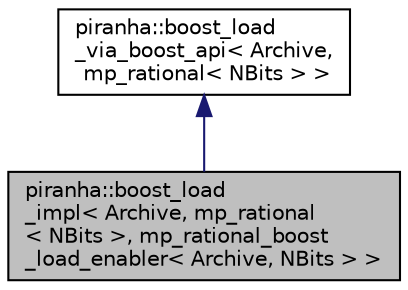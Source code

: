 digraph "piranha::boost_load_impl&lt; Archive, mp_rational&lt; NBits &gt;, mp_rational_boost_load_enabler&lt; Archive, NBits &gt; &gt;"
{
  edge [fontname="Helvetica",fontsize="10",labelfontname="Helvetica",labelfontsize="10"];
  node [fontname="Helvetica",fontsize="10",shape=record];
  Node0 [label="piranha::boost_load\l_impl\< Archive, mp_rational\l\< NBits \>, mp_rational_boost\l_load_enabler\< Archive, NBits \> \>",height=0.2,width=0.4,color="black", fillcolor="grey75", style="filled", fontcolor="black"];
  Node1 -> Node0 [dir="back",color="midnightblue",fontsize="10",style="solid",fontname="Helvetica"];
  Node1 [label="piranha::boost_load\l_via_boost_api\< Archive,\l mp_rational\< NBits \> \>",height=0.2,width=0.4,color="black", fillcolor="white", style="filled",URL="$structpiranha_1_1boost__load__via__boost__api.html"];
}
